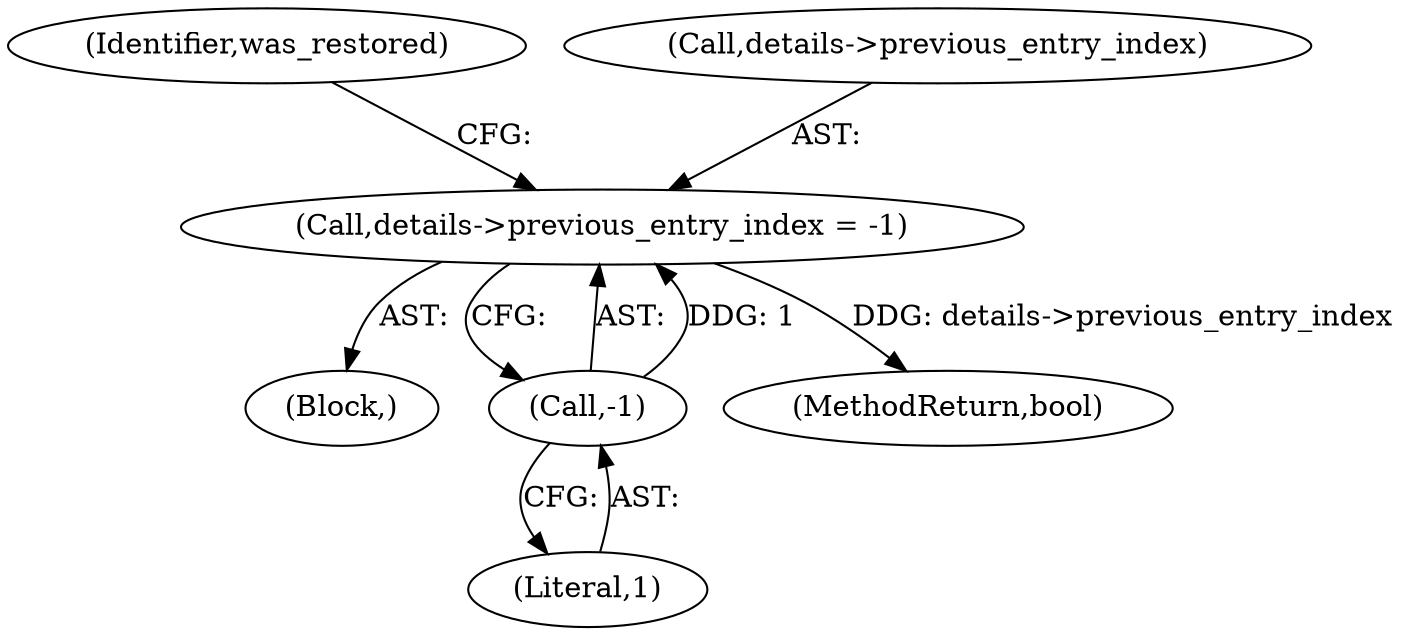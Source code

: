 digraph "0_Chrome_56a84aa67bb071a33a48ac1481b555c48e0a9a59_1@pointer" {
"1000143" [label="(Call,details->previous_entry_index = -1)"];
"1000147" [label="(Call,-1)"];
"1000137" [label="(Block,)"];
"1000148" [label="(Literal,1)"];
"1000151" [label="(Identifier,was_restored)"];
"1000144" [label="(Call,details->previous_entry_index)"];
"1000143" [label="(Call,details->previous_entry_index = -1)"];
"1000147" [label="(Call,-1)"];
"1000432" [label="(MethodReturn,bool)"];
"1000143" -> "1000137"  [label="AST: "];
"1000143" -> "1000147"  [label="CFG: "];
"1000144" -> "1000143"  [label="AST: "];
"1000147" -> "1000143"  [label="AST: "];
"1000151" -> "1000143"  [label="CFG: "];
"1000143" -> "1000432"  [label="DDG: details->previous_entry_index"];
"1000147" -> "1000143"  [label="DDG: 1"];
"1000147" -> "1000148"  [label="CFG: "];
"1000148" -> "1000147"  [label="AST: "];
}
